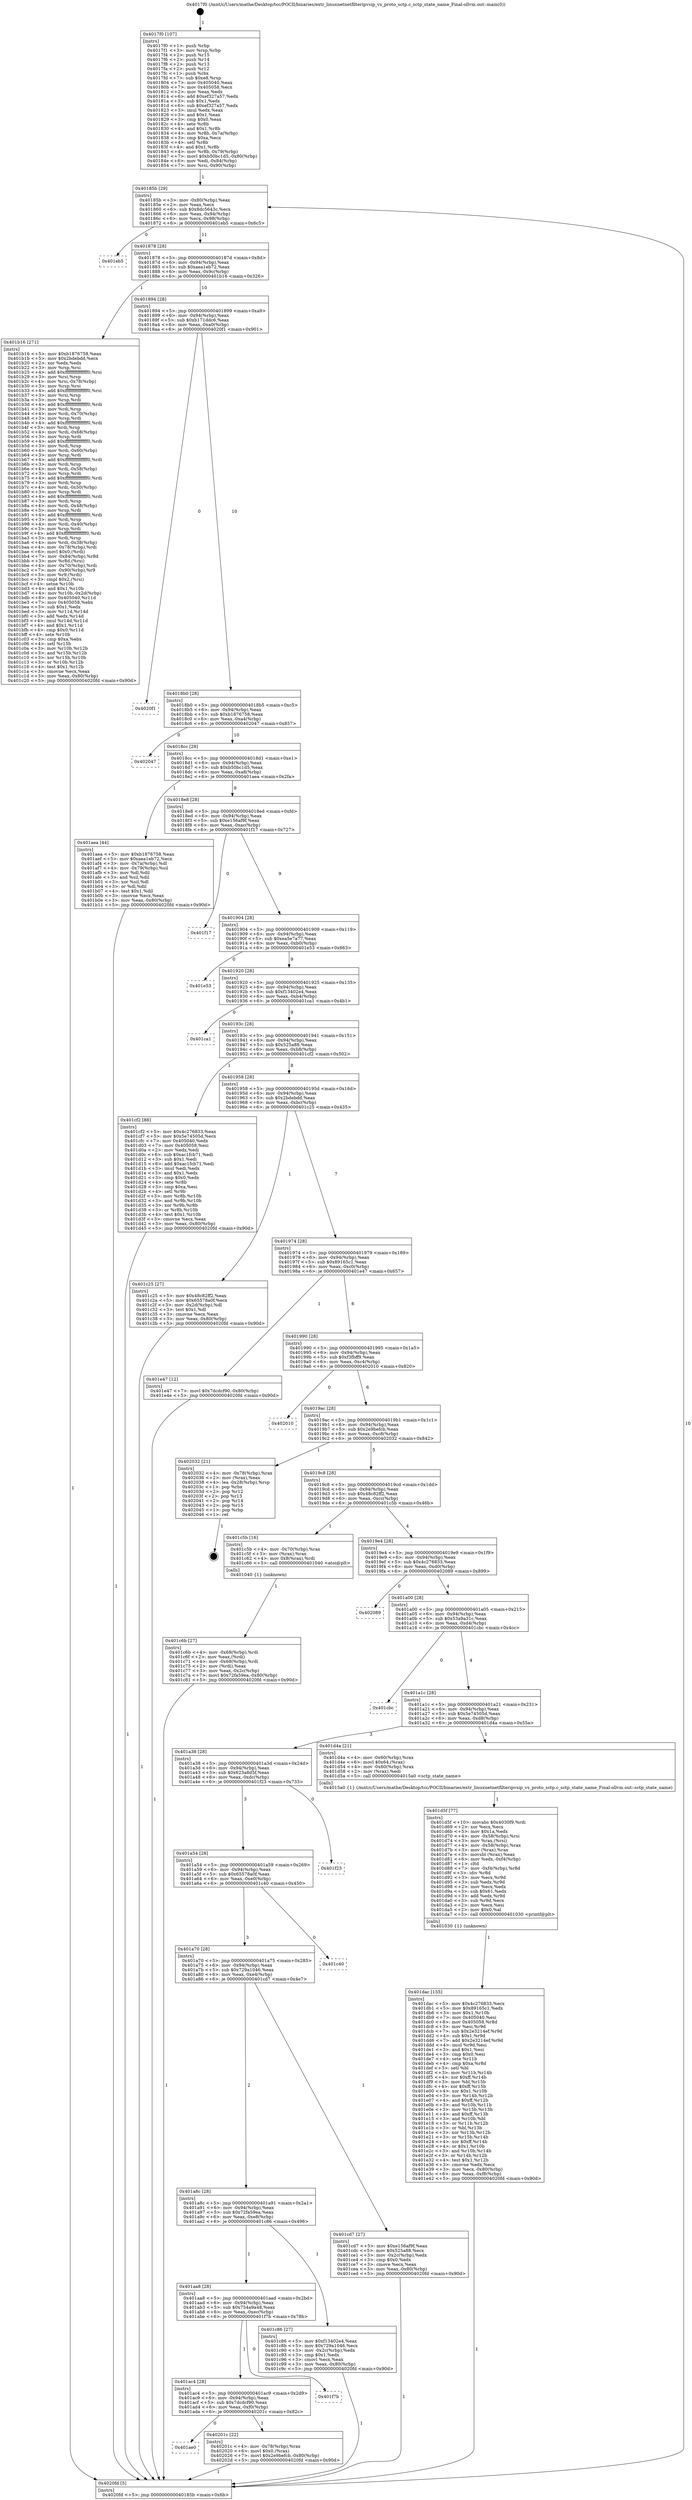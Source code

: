 digraph "0x4017f0" {
  label = "0x4017f0 (/mnt/c/Users/mathe/Desktop/tcc/POCII/binaries/extr_linuxnetnetfilteripvsip_vs_proto_sctp.c_sctp_state_name_Final-ollvm.out::main(0))"
  labelloc = "t"
  node[shape=record]

  Entry [label="",width=0.3,height=0.3,shape=circle,fillcolor=black,style=filled]
  "0x40185b" [label="{
     0x40185b [29]\l
     | [instrs]\l
     &nbsp;&nbsp;0x40185b \<+3\>: mov -0x80(%rbp),%eax\l
     &nbsp;&nbsp;0x40185e \<+2\>: mov %eax,%ecx\l
     &nbsp;&nbsp;0x401860 \<+6\>: sub $0x8dc5643c,%ecx\l
     &nbsp;&nbsp;0x401866 \<+6\>: mov %eax,-0x94(%rbp)\l
     &nbsp;&nbsp;0x40186c \<+6\>: mov %ecx,-0x98(%rbp)\l
     &nbsp;&nbsp;0x401872 \<+6\>: je 0000000000401eb5 \<main+0x6c5\>\l
  }"]
  "0x401eb5" [label="{
     0x401eb5\l
  }", style=dashed]
  "0x401878" [label="{
     0x401878 [28]\l
     | [instrs]\l
     &nbsp;&nbsp;0x401878 \<+5\>: jmp 000000000040187d \<main+0x8d\>\l
     &nbsp;&nbsp;0x40187d \<+6\>: mov -0x94(%rbp),%eax\l
     &nbsp;&nbsp;0x401883 \<+5\>: sub $0xaea1eb72,%eax\l
     &nbsp;&nbsp;0x401888 \<+6\>: mov %eax,-0x9c(%rbp)\l
     &nbsp;&nbsp;0x40188e \<+6\>: je 0000000000401b16 \<main+0x326\>\l
  }"]
  Exit [label="",width=0.3,height=0.3,shape=circle,fillcolor=black,style=filled,peripheries=2]
  "0x401b16" [label="{
     0x401b16 [271]\l
     | [instrs]\l
     &nbsp;&nbsp;0x401b16 \<+5\>: mov $0xb1876758,%eax\l
     &nbsp;&nbsp;0x401b1b \<+5\>: mov $0x2bdebdd,%ecx\l
     &nbsp;&nbsp;0x401b20 \<+2\>: xor %edx,%edx\l
     &nbsp;&nbsp;0x401b22 \<+3\>: mov %rsp,%rsi\l
     &nbsp;&nbsp;0x401b25 \<+4\>: add $0xfffffffffffffff0,%rsi\l
     &nbsp;&nbsp;0x401b29 \<+3\>: mov %rsi,%rsp\l
     &nbsp;&nbsp;0x401b2c \<+4\>: mov %rsi,-0x78(%rbp)\l
     &nbsp;&nbsp;0x401b30 \<+3\>: mov %rsp,%rsi\l
     &nbsp;&nbsp;0x401b33 \<+4\>: add $0xfffffffffffffff0,%rsi\l
     &nbsp;&nbsp;0x401b37 \<+3\>: mov %rsi,%rsp\l
     &nbsp;&nbsp;0x401b3a \<+3\>: mov %rsp,%rdi\l
     &nbsp;&nbsp;0x401b3d \<+4\>: add $0xfffffffffffffff0,%rdi\l
     &nbsp;&nbsp;0x401b41 \<+3\>: mov %rdi,%rsp\l
     &nbsp;&nbsp;0x401b44 \<+4\>: mov %rdi,-0x70(%rbp)\l
     &nbsp;&nbsp;0x401b48 \<+3\>: mov %rsp,%rdi\l
     &nbsp;&nbsp;0x401b4b \<+4\>: add $0xfffffffffffffff0,%rdi\l
     &nbsp;&nbsp;0x401b4f \<+3\>: mov %rdi,%rsp\l
     &nbsp;&nbsp;0x401b52 \<+4\>: mov %rdi,-0x68(%rbp)\l
     &nbsp;&nbsp;0x401b56 \<+3\>: mov %rsp,%rdi\l
     &nbsp;&nbsp;0x401b59 \<+4\>: add $0xfffffffffffffff0,%rdi\l
     &nbsp;&nbsp;0x401b5d \<+3\>: mov %rdi,%rsp\l
     &nbsp;&nbsp;0x401b60 \<+4\>: mov %rdi,-0x60(%rbp)\l
     &nbsp;&nbsp;0x401b64 \<+3\>: mov %rsp,%rdi\l
     &nbsp;&nbsp;0x401b67 \<+4\>: add $0xfffffffffffffff0,%rdi\l
     &nbsp;&nbsp;0x401b6b \<+3\>: mov %rdi,%rsp\l
     &nbsp;&nbsp;0x401b6e \<+4\>: mov %rdi,-0x58(%rbp)\l
     &nbsp;&nbsp;0x401b72 \<+3\>: mov %rsp,%rdi\l
     &nbsp;&nbsp;0x401b75 \<+4\>: add $0xfffffffffffffff0,%rdi\l
     &nbsp;&nbsp;0x401b79 \<+3\>: mov %rdi,%rsp\l
     &nbsp;&nbsp;0x401b7c \<+4\>: mov %rdi,-0x50(%rbp)\l
     &nbsp;&nbsp;0x401b80 \<+3\>: mov %rsp,%rdi\l
     &nbsp;&nbsp;0x401b83 \<+4\>: add $0xfffffffffffffff0,%rdi\l
     &nbsp;&nbsp;0x401b87 \<+3\>: mov %rdi,%rsp\l
     &nbsp;&nbsp;0x401b8a \<+4\>: mov %rdi,-0x48(%rbp)\l
     &nbsp;&nbsp;0x401b8e \<+3\>: mov %rsp,%rdi\l
     &nbsp;&nbsp;0x401b91 \<+4\>: add $0xfffffffffffffff0,%rdi\l
     &nbsp;&nbsp;0x401b95 \<+3\>: mov %rdi,%rsp\l
     &nbsp;&nbsp;0x401b98 \<+4\>: mov %rdi,-0x40(%rbp)\l
     &nbsp;&nbsp;0x401b9c \<+3\>: mov %rsp,%rdi\l
     &nbsp;&nbsp;0x401b9f \<+4\>: add $0xfffffffffffffff0,%rdi\l
     &nbsp;&nbsp;0x401ba3 \<+3\>: mov %rdi,%rsp\l
     &nbsp;&nbsp;0x401ba6 \<+4\>: mov %rdi,-0x38(%rbp)\l
     &nbsp;&nbsp;0x401baa \<+4\>: mov -0x78(%rbp),%rdi\l
     &nbsp;&nbsp;0x401bae \<+6\>: movl $0x0,(%rdi)\l
     &nbsp;&nbsp;0x401bb4 \<+7\>: mov -0x84(%rbp),%r8d\l
     &nbsp;&nbsp;0x401bbb \<+3\>: mov %r8d,(%rsi)\l
     &nbsp;&nbsp;0x401bbe \<+4\>: mov -0x70(%rbp),%rdi\l
     &nbsp;&nbsp;0x401bc2 \<+7\>: mov -0x90(%rbp),%r9\l
     &nbsp;&nbsp;0x401bc9 \<+3\>: mov %r9,(%rdi)\l
     &nbsp;&nbsp;0x401bcc \<+3\>: cmpl $0x2,(%rsi)\l
     &nbsp;&nbsp;0x401bcf \<+4\>: setne %r10b\l
     &nbsp;&nbsp;0x401bd3 \<+4\>: and $0x1,%r10b\l
     &nbsp;&nbsp;0x401bd7 \<+4\>: mov %r10b,-0x2d(%rbp)\l
     &nbsp;&nbsp;0x401bdb \<+8\>: mov 0x405040,%r11d\l
     &nbsp;&nbsp;0x401be3 \<+7\>: mov 0x405058,%ebx\l
     &nbsp;&nbsp;0x401bea \<+3\>: sub $0x1,%edx\l
     &nbsp;&nbsp;0x401bed \<+3\>: mov %r11d,%r14d\l
     &nbsp;&nbsp;0x401bf0 \<+3\>: add %edx,%r14d\l
     &nbsp;&nbsp;0x401bf3 \<+4\>: imul %r14d,%r11d\l
     &nbsp;&nbsp;0x401bf7 \<+4\>: and $0x1,%r11d\l
     &nbsp;&nbsp;0x401bfb \<+4\>: cmp $0x0,%r11d\l
     &nbsp;&nbsp;0x401bff \<+4\>: sete %r10b\l
     &nbsp;&nbsp;0x401c03 \<+3\>: cmp $0xa,%ebx\l
     &nbsp;&nbsp;0x401c06 \<+4\>: setl %r15b\l
     &nbsp;&nbsp;0x401c0a \<+3\>: mov %r10b,%r12b\l
     &nbsp;&nbsp;0x401c0d \<+3\>: and %r15b,%r12b\l
     &nbsp;&nbsp;0x401c10 \<+3\>: xor %r15b,%r10b\l
     &nbsp;&nbsp;0x401c13 \<+3\>: or %r10b,%r12b\l
     &nbsp;&nbsp;0x401c16 \<+4\>: test $0x1,%r12b\l
     &nbsp;&nbsp;0x401c1a \<+3\>: cmovne %ecx,%eax\l
     &nbsp;&nbsp;0x401c1d \<+3\>: mov %eax,-0x80(%rbp)\l
     &nbsp;&nbsp;0x401c20 \<+5\>: jmp 00000000004020fd \<main+0x90d\>\l
  }"]
  "0x401894" [label="{
     0x401894 [28]\l
     | [instrs]\l
     &nbsp;&nbsp;0x401894 \<+5\>: jmp 0000000000401899 \<main+0xa9\>\l
     &nbsp;&nbsp;0x401899 \<+6\>: mov -0x94(%rbp),%eax\l
     &nbsp;&nbsp;0x40189f \<+5\>: sub $0xb171ddc6,%eax\l
     &nbsp;&nbsp;0x4018a4 \<+6\>: mov %eax,-0xa0(%rbp)\l
     &nbsp;&nbsp;0x4018aa \<+6\>: je 00000000004020f1 \<main+0x901\>\l
  }"]
  "0x401ae0" [label="{
     0x401ae0\l
  }", style=dashed]
  "0x4020f1" [label="{
     0x4020f1\l
  }", style=dashed]
  "0x4018b0" [label="{
     0x4018b0 [28]\l
     | [instrs]\l
     &nbsp;&nbsp;0x4018b0 \<+5\>: jmp 00000000004018b5 \<main+0xc5\>\l
     &nbsp;&nbsp;0x4018b5 \<+6\>: mov -0x94(%rbp),%eax\l
     &nbsp;&nbsp;0x4018bb \<+5\>: sub $0xb1876758,%eax\l
     &nbsp;&nbsp;0x4018c0 \<+6\>: mov %eax,-0xa4(%rbp)\l
     &nbsp;&nbsp;0x4018c6 \<+6\>: je 0000000000402047 \<main+0x857\>\l
  }"]
  "0x40201c" [label="{
     0x40201c [22]\l
     | [instrs]\l
     &nbsp;&nbsp;0x40201c \<+4\>: mov -0x78(%rbp),%rax\l
     &nbsp;&nbsp;0x402020 \<+6\>: movl $0x0,(%rax)\l
     &nbsp;&nbsp;0x402026 \<+7\>: movl $0x2e9befcb,-0x80(%rbp)\l
     &nbsp;&nbsp;0x40202d \<+5\>: jmp 00000000004020fd \<main+0x90d\>\l
  }"]
  "0x402047" [label="{
     0x402047\l
  }", style=dashed]
  "0x4018cc" [label="{
     0x4018cc [28]\l
     | [instrs]\l
     &nbsp;&nbsp;0x4018cc \<+5\>: jmp 00000000004018d1 \<main+0xe1\>\l
     &nbsp;&nbsp;0x4018d1 \<+6\>: mov -0x94(%rbp),%eax\l
     &nbsp;&nbsp;0x4018d7 \<+5\>: sub $0xb50bc1d5,%eax\l
     &nbsp;&nbsp;0x4018dc \<+6\>: mov %eax,-0xa8(%rbp)\l
     &nbsp;&nbsp;0x4018e2 \<+6\>: je 0000000000401aea \<main+0x2fa\>\l
  }"]
  "0x401ac4" [label="{
     0x401ac4 [28]\l
     | [instrs]\l
     &nbsp;&nbsp;0x401ac4 \<+5\>: jmp 0000000000401ac9 \<main+0x2d9\>\l
     &nbsp;&nbsp;0x401ac9 \<+6\>: mov -0x94(%rbp),%eax\l
     &nbsp;&nbsp;0x401acf \<+5\>: sub $0x7dcdcf90,%eax\l
     &nbsp;&nbsp;0x401ad4 \<+6\>: mov %eax,-0xf0(%rbp)\l
     &nbsp;&nbsp;0x401ada \<+6\>: je 000000000040201c \<main+0x82c\>\l
  }"]
  "0x401aea" [label="{
     0x401aea [44]\l
     | [instrs]\l
     &nbsp;&nbsp;0x401aea \<+5\>: mov $0xb1876758,%eax\l
     &nbsp;&nbsp;0x401aef \<+5\>: mov $0xaea1eb72,%ecx\l
     &nbsp;&nbsp;0x401af4 \<+3\>: mov -0x7a(%rbp),%dl\l
     &nbsp;&nbsp;0x401af7 \<+4\>: mov -0x79(%rbp),%sil\l
     &nbsp;&nbsp;0x401afb \<+3\>: mov %dl,%dil\l
     &nbsp;&nbsp;0x401afe \<+3\>: and %sil,%dil\l
     &nbsp;&nbsp;0x401b01 \<+3\>: xor %sil,%dl\l
     &nbsp;&nbsp;0x401b04 \<+3\>: or %dl,%dil\l
     &nbsp;&nbsp;0x401b07 \<+4\>: test $0x1,%dil\l
     &nbsp;&nbsp;0x401b0b \<+3\>: cmovne %ecx,%eax\l
     &nbsp;&nbsp;0x401b0e \<+3\>: mov %eax,-0x80(%rbp)\l
     &nbsp;&nbsp;0x401b11 \<+5\>: jmp 00000000004020fd \<main+0x90d\>\l
  }"]
  "0x4018e8" [label="{
     0x4018e8 [28]\l
     | [instrs]\l
     &nbsp;&nbsp;0x4018e8 \<+5\>: jmp 00000000004018ed \<main+0xfd\>\l
     &nbsp;&nbsp;0x4018ed \<+6\>: mov -0x94(%rbp),%eax\l
     &nbsp;&nbsp;0x4018f3 \<+5\>: sub $0xe156af9f,%eax\l
     &nbsp;&nbsp;0x4018f8 \<+6\>: mov %eax,-0xac(%rbp)\l
     &nbsp;&nbsp;0x4018fe \<+6\>: je 0000000000401f17 \<main+0x727\>\l
  }"]
  "0x4020fd" [label="{
     0x4020fd [5]\l
     | [instrs]\l
     &nbsp;&nbsp;0x4020fd \<+5\>: jmp 000000000040185b \<main+0x6b\>\l
  }"]
  "0x4017f0" [label="{
     0x4017f0 [107]\l
     | [instrs]\l
     &nbsp;&nbsp;0x4017f0 \<+1\>: push %rbp\l
     &nbsp;&nbsp;0x4017f1 \<+3\>: mov %rsp,%rbp\l
     &nbsp;&nbsp;0x4017f4 \<+2\>: push %r15\l
     &nbsp;&nbsp;0x4017f6 \<+2\>: push %r14\l
     &nbsp;&nbsp;0x4017f8 \<+2\>: push %r13\l
     &nbsp;&nbsp;0x4017fa \<+2\>: push %r12\l
     &nbsp;&nbsp;0x4017fc \<+1\>: push %rbx\l
     &nbsp;&nbsp;0x4017fd \<+7\>: sub $0xe8,%rsp\l
     &nbsp;&nbsp;0x401804 \<+7\>: mov 0x405040,%eax\l
     &nbsp;&nbsp;0x40180b \<+7\>: mov 0x405058,%ecx\l
     &nbsp;&nbsp;0x401812 \<+2\>: mov %eax,%edx\l
     &nbsp;&nbsp;0x401814 \<+6\>: add $0xef327a57,%edx\l
     &nbsp;&nbsp;0x40181a \<+3\>: sub $0x1,%edx\l
     &nbsp;&nbsp;0x40181d \<+6\>: sub $0xef327a57,%edx\l
     &nbsp;&nbsp;0x401823 \<+3\>: imul %edx,%eax\l
     &nbsp;&nbsp;0x401826 \<+3\>: and $0x1,%eax\l
     &nbsp;&nbsp;0x401829 \<+3\>: cmp $0x0,%eax\l
     &nbsp;&nbsp;0x40182c \<+4\>: sete %r8b\l
     &nbsp;&nbsp;0x401830 \<+4\>: and $0x1,%r8b\l
     &nbsp;&nbsp;0x401834 \<+4\>: mov %r8b,-0x7a(%rbp)\l
     &nbsp;&nbsp;0x401838 \<+3\>: cmp $0xa,%ecx\l
     &nbsp;&nbsp;0x40183b \<+4\>: setl %r8b\l
     &nbsp;&nbsp;0x40183f \<+4\>: and $0x1,%r8b\l
     &nbsp;&nbsp;0x401843 \<+4\>: mov %r8b,-0x79(%rbp)\l
     &nbsp;&nbsp;0x401847 \<+7\>: movl $0xb50bc1d5,-0x80(%rbp)\l
     &nbsp;&nbsp;0x40184e \<+6\>: mov %edi,-0x84(%rbp)\l
     &nbsp;&nbsp;0x401854 \<+7\>: mov %rsi,-0x90(%rbp)\l
  }"]
  "0x401f7b" [label="{
     0x401f7b\l
  }", style=dashed]
  "0x401dac" [label="{
     0x401dac [155]\l
     | [instrs]\l
     &nbsp;&nbsp;0x401dac \<+5\>: mov $0x4c276833,%ecx\l
     &nbsp;&nbsp;0x401db1 \<+5\>: mov $0x89165c1,%edx\l
     &nbsp;&nbsp;0x401db6 \<+3\>: mov $0x1,%r10b\l
     &nbsp;&nbsp;0x401db9 \<+7\>: mov 0x405040,%esi\l
     &nbsp;&nbsp;0x401dc0 \<+8\>: mov 0x405058,%r8d\l
     &nbsp;&nbsp;0x401dc8 \<+3\>: mov %esi,%r9d\l
     &nbsp;&nbsp;0x401dcb \<+7\>: sub $0x2e3214ef,%r9d\l
     &nbsp;&nbsp;0x401dd2 \<+4\>: sub $0x1,%r9d\l
     &nbsp;&nbsp;0x401dd6 \<+7\>: add $0x2e3214ef,%r9d\l
     &nbsp;&nbsp;0x401ddd \<+4\>: imul %r9d,%esi\l
     &nbsp;&nbsp;0x401de1 \<+3\>: and $0x1,%esi\l
     &nbsp;&nbsp;0x401de4 \<+3\>: cmp $0x0,%esi\l
     &nbsp;&nbsp;0x401de7 \<+4\>: sete %r11b\l
     &nbsp;&nbsp;0x401deb \<+4\>: cmp $0xa,%r8d\l
     &nbsp;&nbsp;0x401def \<+3\>: setl %bl\l
     &nbsp;&nbsp;0x401df2 \<+3\>: mov %r11b,%r14b\l
     &nbsp;&nbsp;0x401df5 \<+4\>: xor $0xff,%r14b\l
     &nbsp;&nbsp;0x401df9 \<+3\>: mov %bl,%r15b\l
     &nbsp;&nbsp;0x401dfc \<+4\>: xor $0xff,%r15b\l
     &nbsp;&nbsp;0x401e00 \<+4\>: xor $0x1,%r10b\l
     &nbsp;&nbsp;0x401e04 \<+3\>: mov %r14b,%r12b\l
     &nbsp;&nbsp;0x401e07 \<+4\>: and $0xff,%r12b\l
     &nbsp;&nbsp;0x401e0b \<+3\>: and %r10b,%r11b\l
     &nbsp;&nbsp;0x401e0e \<+3\>: mov %r15b,%r13b\l
     &nbsp;&nbsp;0x401e11 \<+4\>: and $0xff,%r13b\l
     &nbsp;&nbsp;0x401e15 \<+3\>: and %r10b,%bl\l
     &nbsp;&nbsp;0x401e18 \<+3\>: or %r11b,%r12b\l
     &nbsp;&nbsp;0x401e1b \<+3\>: or %bl,%r13b\l
     &nbsp;&nbsp;0x401e1e \<+3\>: xor %r13b,%r12b\l
     &nbsp;&nbsp;0x401e21 \<+3\>: or %r15b,%r14b\l
     &nbsp;&nbsp;0x401e24 \<+4\>: xor $0xff,%r14b\l
     &nbsp;&nbsp;0x401e28 \<+4\>: or $0x1,%r10b\l
     &nbsp;&nbsp;0x401e2c \<+3\>: and %r10b,%r14b\l
     &nbsp;&nbsp;0x401e2f \<+3\>: or %r14b,%r12b\l
     &nbsp;&nbsp;0x401e32 \<+4\>: test $0x1,%r12b\l
     &nbsp;&nbsp;0x401e36 \<+3\>: cmovne %edx,%ecx\l
     &nbsp;&nbsp;0x401e39 \<+3\>: mov %ecx,-0x80(%rbp)\l
     &nbsp;&nbsp;0x401e3c \<+6\>: mov %eax,-0xf8(%rbp)\l
     &nbsp;&nbsp;0x401e42 \<+5\>: jmp 00000000004020fd \<main+0x90d\>\l
  }"]
  "0x401f17" [label="{
     0x401f17\l
  }", style=dashed]
  "0x401904" [label="{
     0x401904 [28]\l
     | [instrs]\l
     &nbsp;&nbsp;0x401904 \<+5\>: jmp 0000000000401909 \<main+0x119\>\l
     &nbsp;&nbsp;0x401909 \<+6\>: mov -0x94(%rbp),%eax\l
     &nbsp;&nbsp;0x40190f \<+5\>: sub $0xea5e7a77,%eax\l
     &nbsp;&nbsp;0x401914 \<+6\>: mov %eax,-0xb0(%rbp)\l
     &nbsp;&nbsp;0x40191a \<+6\>: je 0000000000401e53 \<main+0x663\>\l
  }"]
  "0x401d5f" [label="{
     0x401d5f [77]\l
     | [instrs]\l
     &nbsp;&nbsp;0x401d5f \<+10\>: movabs $0x4030f9,%rdi\l
     &nbsp;&nbsp;0x401d69 \<+2\>: xor %ecx,%ecx\l
     &nbsp;&nbsp;0x401d6b \<+5\>: mov $0x1a,%edx\l
     &nbsp;&nbsp;0x401d70 \<+4\>: mov -0x58(%rbp),%rsi\l
     &nbsp;&nbsp;0x401d74 \<+3\>: mov %rax,(%rsi)\l
     &nbsp;&nbsp;0x401d77 \<+4\>: mov -0x58(%rbp),%rax\l
     &nbsp;&nbsp;0x401d7b \<+3\>: mov (%rax),%rax\l
     &nbsp;&nbsp;0x401d7e \<+3\>: movsbl (%rax),%eax\l
     &nbsp;&nbsp;0x401d81 \<+6\>: mov %edx,-0xf4(%rbp)\l
     &nbsp;&nbsp;0x401d87 \<+1\>: cltd\l
     &nbsp;&nbsp;0x401d88 \<+7\>: mov -0xf4(%rbp),%r8d\l
     &nbsp;&nbsp;0x401d8f \<+3\>: idiv %r8d\l
     &nbsp;&nbsp;0x401d92 \<+3\>: mov %ecx,%r9d\l
     &nbsp;&nbsp;0x401d95 \<+3\>: sub %edx,%r9d\l
     &nbsp;&nbsp;0x401d98 \<+2\>: mov %ecx,%edx\l
     &nbsp;&nbsp;0x401d9a \<+3\>: sub $0x61,%edx\l
     &nbsp;&nbsp;0x401d9d \<+3\>: add %edx,%r9d\l
     &nbsp;&nbsp;0x401da0 \<+3\>: sub %r9d,%ecx\l
     &nbsp;&nbsp;0x401da3 \<+2\>: mov %ecx,%esi\l
     &nbsp;&nbsp;0x401da5 \<+2\>: mov $0x0,%al\l
     &nbsp;&nbsp;0x401da7 \<+5\>: call 0000000000401030 \<printf@plt\>\l
     | [calls]\l
     &nbsp;&nbsp;0x401030 \{1\} (unknown)\l
  }"]
  "0x401e53" [label="{
     0x401e53\l
  }", style=dashed]
  "0x401920" [label="{
     0x401920 [28]\l
     | [instrs]\l
     &nbsp;&nbsp;0x401920 \<+5\>: jmp 0000000000401925 \<main+0x135\>\l
     &nbsp;&nbsp;0x401925 \<+6\>: mov -0x94(%rbp),%eax\l
     &nbsp;&nbsp;0x40192b \<+5\>: sub $0xf13402e4,%eax\l
     &nbsp;&nbsp;0x401930 \<+6\>: mov %eax,-0xb4(%rbp)\l
     &nbsp;&nbsp;0x401936 \<+6\>: je 0000000000401ca1 \<main+0x4b1\>\l
  }"]
  "0x401aa8" [label="{
     0x401aa8 [28]\l
     | [instrs]\l
     &nbsp;&nbsp;0x401aa8 \<+5\>: jmp 0000000000401aad \<main+0x2bd\>\l
     &nbsp;&nbsp;0x401aad \<+6\>: mov -0x94(%rbp),%eax\l
     &nbsp;&nbsp;0x401ab3 \<+5\>: sub $0x754a9a48,%eax\l
     &nbsp;&nbsp;0x401ab8 \<+6\>: mov %eax,-0xec(%rbp)\l
     &nbsp;&nbsp;0x401abe \<+6\>: je 0000000000401f7b \<main+0x78b\>\l
  }"]
  "0x401ca1" [label="{
     0x401ca1\l
  }", style=dashed]
  "0x40193c" [label="{
     0x40193c [28]\l
     | [instrs]\l
     &nbsp;&nbsp;0x40193c \<+5\>: jmp 0000000000401941 \<main+0x151\>\l
     &nbsp;&nbsp;0x401941 \<+6\>: mov -0x94(%rbp),%eax\l
     &nbsp;&nbsp;0x401947 \<+5\>: sub $0x525a88,%eax\l
     &nbsp;&nbsp;0x40194c \<+6\>: mov %eax,-0xb8(%rbp)\l
     &nbsp;&nbsp;0x401952 \<+6\>: je 0000000000401cf2 \<main+0x502\>\l
  }"]
  "0x401c86" [label="{
     0x401c86 [27]\l
     | [instrs]\l
     &nbsp;&nbsp;0x401c86 \<+5\>: mov $0xf13402e4,%eax\l
     &nbsp;&nbsp;0x401c8b \<+5\>: mov $0x729a1046,%ecx\l
     &nbsp;&nbsp;0x401c90 \<+3\>: mov -0x2c(%rbp),%edx\l
     &nbsp;&nbsp;0x401c93 \<+3\>: cmp $0x1,%edx\l
     &nbsp;&nbsp;0x401c96 \<+3\>: cmovl %ecx,%eax\l
     &nbsp;&nbsp;0x401c99 \<+3\>: mov %eax,-0x80(%rbp)\l
     &nbsp;&nbsp;0x401c9c \<+5\>: jmp 00000000004020fd \<main+0x90d\>\l
  }"]
  "0x401cf2" [label="{
     0x401cf2 [88]\l
     | [instrs]\l
     &nbsp;&nbsp;0x401cf2 \<+5\>: mov $0x4c276833,%eax\l
     &nbsp;&nbsp;0x401cf7 \<+5\>: mov $0x5e74505d,%ecx\l
     &nbsp;&nbsp;0x401cfc \<+7\>: mov 0x405040,%edx\l
     &nbsp;&nbsp;0x401d03 \<+7\>: mov 0x405058,%esi\l
     &nbsp;&nbsp;0x401d0a \<+2\>: mov %edx,%edi\l
     &nbsp;&nbsp;0x401d0c \<+6\>: sub $0xac1fcb71,%edi\l
     &nbsp;&nbsp;0x401d12 \<+3\>: sub $0x1,%edi\l
     &nbsp;&nbsp;0x401d15 \<+6\>: add $0xac1fcb71,%edi\l
     &nbsp;&nbsp;0x401d1b \<+3\>: imul %edi,%edx\l
     &nbsp;&nbsp;0x401d1e \<+3\>: and $0x1,%edx\l
     &nbsp;&nbsp;0x401d21 \<+3\>: cmp $0x0,%edx\l
     &nbsp;&nbsp;0x401d24 \<+4\>: sete %r8b\l
     &nbsp;&nbsp;0x401d28 \<+3\>: cmp $0xa,%esi\l
     &nbsp;&nbsp;0x401d2b \<+4\>: setl %r9b\l
     &nbsp;&nbsp;0x401d2f \<+3\>: mov %r8b,%r10b\l
     &nbsp;&nbsp;0x401d32 \<+3\>: and %r9b,%r10b\l
     &nbsp;&nbsp;0x401d35 \<+3\>: xor %r9b,%r8b\l
     &nbsp;&nbsp;0x401d38 \<+3\>: or %r8b,%r10b\l
     &nbsp;&nbsp;0x401d3b \<+4\>: test $0x1,%r10b\l
     &nbsp;&nbsp;0x401d3f \<+3\>: cmovne %ecx,%eax\l
     &nbsp;&nbsp;0x401d42 \<+3\>: mov %eax,-0x80(%rbp)\l
     &nbsp;&nbsp;0x401d45 \<+5\>: jmp 00000000004020fd \<main+0x90d\>\l
  }"]
  "0x401958" [label="{
     0x401958 [28]\l
     | [instrs]\l
     &nbsp;&nbsp;0x401958 \<+5\>: jmp 000000000040195d \<main+0x16d\>\l
     &nbsp;&nbsp;0x40195d \<+6\>: mov -0x94(%rbp),%eax\l
     &nbsp;&nbsp;0x401963 \<+5\>: sub $0x2bdebdd,%eax\l
     &nbsp;&nbsp;0x401968 \<+6\>: mov %eax,-0xbc(%rbp)\l
     &nbsp;&nbsp;0x40196e \<+6\>: je 0000000000401c25 \<main+0x435\>\l
  }"]
  "0x401a8c" [label="{
     0x401a8c [28]\l
     | [instrs]\l
     &nbsp;&nbsp;0x401a8c \<+5\>: jmp 0000000000401a91 \<main+0x2a1\>\l
     &nbsp;&nbsp;0x401a91 \<+6\>: mov -0x94(%rbp),%eax\l
     &nbsp;&nbsp;0x401a97 \<+5\>: sub $0x72fa59ea,%eax\l
     &nbsp;&nbsp;0x401a9c \<+6\>: mov %eax,-0xe8(%rbp)\l
     &nbsp;&nbsp;0x401aa2 \<+6\>: je 0000000000401c86 \<main+0x496\>\l
  }"]
  "0x401c25" [label="{
     0x401c25 [27]\l
     | [instrs]\l
     &nbsp;&nbsp;0x401c25 \<+5\>: mov $0x48c82ff2,%eax\l
     &nbsp;&nbsp;0x401c2a \<+5\>: mov $0x65578a0f,%ecx\l
     &nbsp;&nbsp;0x401c2f \<+3\>: mov -0x2d(%rbp),%dl\l
     &nbsp;&nbsp;0x401c32 \<+3\>: test $0x1,%dl\l
     &nbsp;&nbsp;0x401c35 \<+3\>: cmovne %ecx,%eax\l
     &nbsp;&nbsp;0x401c38 \<+3\>: mov %eax,-0x80(%rbp)\l
     &nbsp;&nbsp;0x401c3b \<+5\>: jmp 00000000004020fd \<main+0x90d\>\l
  }"]
  "0x401974" [label="{
     0x401974 [28]\l
     | [instrs]\l
     &nbsp;&nbsp;0x401974 \<+5\>: jmp 0000000000401979 \<main+0x189\>\l
     &nbsp;&nbsp;0x401979 \<+6\>: mov -0x94(%rbp),%eax\l
     &nbsp;&nbsp;0x40197f \<+5\>: sub $0x89165c1,%eax\l
     &nbsp;&nbsp;0x401984 \<+6\>: mov %eax,-0xc0(%rbp)\l
     &nbsp;&nbsp;0x40198a \<+6\>: je 0000000000401e47 \<main+0x657\>\l
  }"]
  "0x401cd7" [label="{
     0x401cd7 [27]\l
     | [instrs]\l
     &nbsp;&nbsp;0x401cd7 \<+5\>: mov $0xe156af9f,%eax\l
     &nbsp;&nbsp;0x401cdc \<+5\>: mov $0x525a88,%ecx\l
     &nbsp;&nbsp;0x401ce1 \<+3\>: mov -0x2c(%rbp),%edx\l
     &nbsp;&nbsp;0x401ce4 \<+3\>: cmp $0x0,%edx\l
     &nbsp;&nbsp;0x401ce7 \<+3\>: cmove %ecx,%eax\l
     &nbsp;&nbsp;0x401cea \<+3\>: mov %eax,-0x80(%rbp)\l
     &nbsp;&nbsp;0x401ced \<+5\>: jmp 00000000004020fd \<main+0x90d\>\l
  }"]
  "0x401e47" [label="{
     0x401e47 [12]\l
     | [instrs]\l
     &nbsp;&nbsp;0x401e47 \<+7\>: movl $0x7dcdcf90,-0x80(%rbp)\l
     &nbsp;&nbsp;0x401e4e \<+5\>: jmp 00000000004020fd \<main+0x90d\>\l
  }"]
  "0x401990" [label="{
     0x401990 [28]\l
     | [instrs]\l
     &nbsp;&nbsp;0x401990 \<+5\>: jmp 0000000000401995 \<main+0x1a5\>\l
     &nbsp;&nbsp;0x401995 \<+6\>: mov -0x94(%rbp),%eax\l
     &nbsp;&nbsp;0x40199b \<+5\>: sub $0xf3fbff9,%eax\l
     &nbsp;&nbsp;0x4019a0 \<+6\>: mov %eax,-0xc4(%rbp)\l
     &nbsp;&nbsp;0x4019a6 \<+6\>: je 0000000000402010 \<main+0x820\>\l
  }"]
  "0x401a70" [label="{
     0x401a70 [28]\l
     | [instrs]\l
     &nbsp;&nbsp;0x401a70 \<+5\>: jmp 0000000000401a75 \<main+0x285\>\l
     &nbsp;&nbsp;0x401a75 \<+6\>: mov -0x94(%rbp),%eax\l
     &nbsp;&nbsp;0x401a7b \<+5\>: sub $0x729a1046,%eax\l
     &nbsp;&nbsp;0x401a80 \<+6\>: mov %eax,-0xe4(%rbp)\l
     &nbsp;&nbsp;0x401a86 \<+6\>: je 0000000000401cd7 \<main+0x4e7\>\l
  }"]
  "0x402010" [label="{
     0x402010\l
  }", style=dashed]
  "0x4019ac" [label="{
     0x4019ac [28]\l
     | [instrs]\l
     &nbsp;&nbsp;0x4019ac \<+5\>: jmp 00000000004019b1 \<main+0x1c1\>\l
     &nbsp;&nbsp;0x4019b1 \<+6\>: mov -0x94(%rbp),%eax\l
     &nbsp;&nbsp;0x4019b7 \<+5\>: sub $0x2e9befcb,%eax\l
     &nbsp;&nbsp;0x4019bc \<+6\>: mov %eax,-0xc8(%rbp)\l
     &nbsp;&nbsp;0x4019c2 \<+6\>: je 0000000000402032 \<main+0x842\>\l
  }"]
  "0x401c40" [label="{
     0x401c40\l
  }", style=dashed]
  "0x402032" [label="{
     0x402032 [21]\l
     | [instrs]\l
     &nbsp;&nbsp;0x402032 \<+4\>: mov -0x78(%rbp),%rax\l
     &nbsp;&nbsp;0x402036 \<+2\>: mov (%rax),%eax\l
     &nbsp;&nbsp;0x402038 \<+4\>: lea -0x28(%rbp),%rsp\l
     &nbsp;&nbsp;0x40203c \<+1\>: pop %rbx\l
     &nbsp;&nbsp;0x40203d \<+2\>: pop %r12\l
     &nbsp;&nbsp;0x40203f \<+2\>: pop %r13\l
     &nbsp;&nbsp;0x402041 \<+2\>: pop %r14\l
     &nbsp;&nbsp;0x402043 \<+2\>: pop %r15\l
     &nbsp;&nbsp;0x402045 \<+1\>: pop %rbp\l
     &nbsp;&nbsp;0x402046 \<+1\>: ret\l
  }"]
  "0x4019c8" [label="{
     0x4019c8 [28]\l
     | [instrs]\l
     &nbsp;&nbsp;0x4019c8 \<+5\>: jmp 00000000004019cd \<main+0x1dd\>\l
     &nbsp;&nbsp;0x4019cd \<+6\>: mov -0x94(%rbp),%eax\l
     &nbsp;&nbsp;0x4019d3 \<+5\>: sub $0x48c82ff2,%eax\l
     &nbsp;&nbsp;0x4019d8 \<+6\>: mov %eax,-0xcc(%rbp)\l
     &nbsp;&nbsp;0x4019de \<+6\>: je 0000000000401c5b \<main+0x46b\>\l
  }"]
  "0x401a54" [label="{
     0x401a54 [28]\l
     | [instrs]\l
     &nbsp;&nbsp;0x401a54 \<+5\>: jmp 0000000000401a59 \<main+0x269\>\l
     &nbsp;&nbsp;0x401a59 \<+6\>: mov -0x94(%rbp),%eax\l
     &nbsp;&nbsp;0x401a5f \<+5\>: sub $0x65578a0f,%eax\l
     &nbsp;&nbsp;0x401a64 \<+6\>: mov %eax,-0xe0(%rbp)\l
     &nbsp;&nbsp;0x401a6a \<+6\>: je 0000000000401c40 \<main+0x450\>\l
  }"]
  "0x401c5b" [label="{
     0x401c5b [16]\l
     | [instrs]\l
     &nbsp;&nbsp;0x401c5b \<+4\>: mov -0x70(%rbp),%rax\l
     &nbsp;&nbsp;0x401c5f \<+3\>: mov (%rax),%rax\l
     &nbsp;&nbsp;0x401c62 \<+4\>: mov 0x8(%rax),%rdi\l
     &nbsp;&nbsp;0x401c66 \<+5\>: call 0000000000401040 \<atoi@plt\>\l
     | [calls]\l
     &nbsp;&nbsp;0x401040 \{1\} (unknown)\l
  }"]
  "0x4019e4" [label="{
     0x4019e4 [28]\l
     | [instrs]\l
     &nbsp;&nbsp;0x4019e4 \<+5\>: jmp 00000000004019e9 \<main+0x1f9\>\l
     &nbsp;&nbsp;0x4019e9 \<+6\>: mov -0x94(%rbp),%eax\l
     &nbsp;&nbsp;0x4019ef \<+5\>: sub $0x4c276833,%eax\l
     &nbsp;&nbsp;0x4019f4 \<+6\>: mov %eax,-0xd0(%rbp)\l
     &nbsp;&nbsp;0x4019fa \<+6\>: je 0000000000402089 \<main+0x899\>\l
  }"]
  "0x401c6b" [label="{
     0x401c6b [27]\l
     | [instrs]\l
     &nbsp;&nbsp;0x401c6b \<+4\>: mov -0x68(%rbp),%rdi\l
     &nbsp;&nbsp;0x401c6f \<+2\>: mov %eax,(%rdi)\l
     &nbsp;&nbsp;0x401c71 \<+4\>: mov -0x68(%rbp),%rdi\l
     &nbsp;&nbsp;0x401c75 \<+2\>: mov (%rdi),%eax\l
     &nbsp;&nbsp;0x401c77 \<+3\>: mov %eax,-0x2c(%rbp)\l
     &nbsp;&nbsp;0x401c7a \<+7\>: movl $0x72fa59ea,-0x80(%rbp)\l
     &nbsp;&nbsp;0x401c81 \<+5\>: jmp 00000000004020fd \<main+0x90d\>\l
  }"]
  "0x401f23" [label="{
     0x401f23\l
  }", style=dashed]
  "0x402089" [label="{
     0x402089\l
  }", style=dashed]
  "0x401a00" [label="{
     0x401a00 [28]\l
     | [instrs]\l
     &nbsp;&nbsp;0x401a00 \<+5\>: jmp 0000000000401a05 \<main+0x215\>\l
     &nbsp;&nbsp;0x401a05 \<+6\>: mov -0x94(%rbp),%eax\l
     &nbsp;&nbsp;0x401a0b \<+5\>: sub $0x53a9a31c,%eax\l
     &nbsp;&nbsp;0x401a10 \<+6\>: mov %eax,-0xd4(%rbp)\l
     &nbsp;&nbsp;0x401a16 \<+6\>: je 0000000000401cbc \<main+0x4cc\>\l
  }"]
  "0x401a38" [label="{
     0x401a38 [28]\l
     | [instrs]\l
     &nbsp;&nbsp;0x401a38 \<+5\>: jmp 0000000000401a3d \<main+0x24d\>\l
     &nbsp;&nbsp;0x401a3d \<+6\>: mov -0x94(%rbp),%eax\l
     &nbsp;&nbsp;0x401a43 \<+5\>: sub $0x623a8d5f,%eax\l
     &nbsp;&nbsp;0x401a48 \<+6\>: mov %eax,-0xdc(%rbp)\l
     &nbsp;&nbsp;0x401a4e \<+6\>: je 0000000000401f23 \<main+0x733\>\l
  }"]
  "0x401cbc" [label="{
     0x401cbc\l
  }", style=dashed]
  "0x401a1c" [label="{
     0x401a1c [28]\l
     | [instrs]\l
     &nbsp;&nbsp;0x401a1c \<+5\>: jmp 0000000000401a21 \<main+0x231\>\l
     &nbsp;&nbsp;0x401a21 \<+6\>: mov -0x94(%rbp),%eax\l
     &nbsp;&nbsp;0x401a27 \<+5\>: sub $0x5e74505d,%eax\l
     &nbsp;&nbsp;0x401a2c \<+6\>: mov %eax,-0xd8(%rbp)\l
     &nbsp;&nbsp;0x401a32 \<+6\>: je 0000000000401d4a \<main+0x55a\>\l
  }"]
  "0x401d4a" [label="{
     0x401d4a [21]\l
     | [instrs]\l
     &nbsp;&nbsp;0x401d4a \<+4\>: mov -0x60(%rbp),%rax\l
     &nbsp;&nbsp;0x401d4e \<+6\>: movl $0x64,(%rax)\l
     &nbsp;&nbsp;0x401d54 \<+4\>: mov -0x60(%rbp),%rax\l
     &nbsp;&nbsp;0x401d58 \<+2\>: mov (%rax),%edi\l
     &nbsp;&nbsp;0x401d5a \<+5\>: call 00000000004015a0 \<sctp_state_name\>\l
     | [calls]\l
     &nbsp;&nbsp;0x4015a0 \{1\} (/mnt/c/Users/mathe/Desktop/tcc/POCII/binaries/extr_linuxnetnetfilteripvsip_vs_proto_sctp.c_sctp_state_name_Final-ollvm.out::sctp_state_name)\l
  }"]
  Entry -> "0x4017f0" [label=" 1"]
  "0x40185b" -> "0x401eb5" [label=" 0"]
  "0x40185b" -> "0x401878" [label=" 11"]
  "0x402032" -> Exit [label=" 1"]
  "0x401878" -> "0x401b16" [label=" 1"]
  "0x401878" -> "0x401894" [label=" 10"]
  "0x40201c" -> "0x4020fd" [label=" 1"]
  "0x401894" -> "0x4020f1" [label=" 0"]
  "0x401894" -> "0x4018b0" [label=" 10"]
  "0x401ac4" -> "0x401ae0" [label=" 0"]
  "0x4018b0" -> "0x402047" [label=" 0"]
  "0x4018b0" -> "0x4018cc" [label=" 10"]
  "0x401ac4" -> "0x40201c" [label=" 1"]
  "0x4018cc" -> "0x401aea" [label=" 1"]
  "0x4018cc" -> "0x4018e8" [label=" 9"]
  "0x401aea" -> "0x4020fd" [label=" 1"]
  "0x4017f0" -> "0x40185b" [label=" 1"]
  "0x4020fd" -> "0x40185b" [label=" 10"]
  "0x401aa8" -> "0x401ac4" [label=" 1"]
  "0x401b16" -> "0x4020fd" [label=" 1"]
  "0x401aa8" -> "0x401f7b" [label=" 0"]
  "0x4018e8" -> "0x401f17" [label=" 0"]
  "0x4018e8" -> "0x401904" [label=" 9"]
  "0x401e47" -> "0x4020fd" [label=" 1"]
  "0x401904" -> "0x401e53" [label=" 0"]
  "0x401904" -> "0x401920" [label=" 9"]
  "0x401dac" -> "0x4020fd" [label=" 1"]
  "0x401920" -> "0x401ca1" [label=" 0"]
  "0x401920" -> "0x40193c" [label=" 9"]
  "0x401d5f" -> "0x401dac" [label=" 1"]
  "0x40193c" -> "0x401cf2" [label=" 1"]
  "0x40193c" -> "0x401958" [label=" 8"]
  "0x401d4a" -> "0x401d5f" [label=" 1"]
  "0x401958" -> "0x401c25" [label=" 1"]
  "0x401958" -> "0x401974" [label=" 7"]
  "0x401c25" -> "0x4020fd" [label=" 1"]
  "0x401cd7" -> "0x4020fd" [label=" 1"]
  "0x401974" -> "0x401e47" [label=" 1"]
  "0x401974" -> "0x401990" [label=" 6"]
  "0x401c86" -> "0x4020fd" [label=" 1"]
  "0x401990" -> "0x402010" [label=" 0"]
  "0x401990" -> "0x4019ac" [label=" 6"]
  "0x401a8c" -> "0x401c86" [label=" 1"]
  "0x4019ac" -> "0x402032" [label=" 1"]
  "0x4019ac" -> "0x4019c8" [label=" 5"]
  "0x401cf2" -> "0x4020fd" [label=" 1"]
  "0x4019c8" -> "0x401c5b" [label=" 1"]
  "0x4019c8" -> "0x4019e4" [label=" 4"]
  "0x401c5b" -> "0x401c6b" [label=" 1"]
  "0x401c6b" -> "0x4020fd" [label=" 1"]
  "0x401a70" -> "0x401cd7" [label=" 1"]
  "0x4019e4" -> "0x402089" [label=" 0"]
  "0x4019e4" -> "0x401a00" [label=" 4"]
  "0x401a8c" -> "0x401aa8" [label=" 1"]
  "0x401a00" -> "0x401cbc" [label=" 0"]
  "0x401a00" -> "0x401a1c" [label=" 4"]
  "0x401a54" -> "0x401c40" [label=" 0"]
  "0x401a1c" -> "0x401d4a" [label=" 1"]
  "0x401a1c" -> "0x401a38" [label=" 3"]
  "0x401a54" -> "0x401a70" [label=" 3"]
  "0x401a38" -> "0x401f23" [label=" 0"]
  "0x401a38" -> "0x401a54" [label=" 3"]
  "0x401a70" -> "0x401a8c" [label=" 2"]
}
